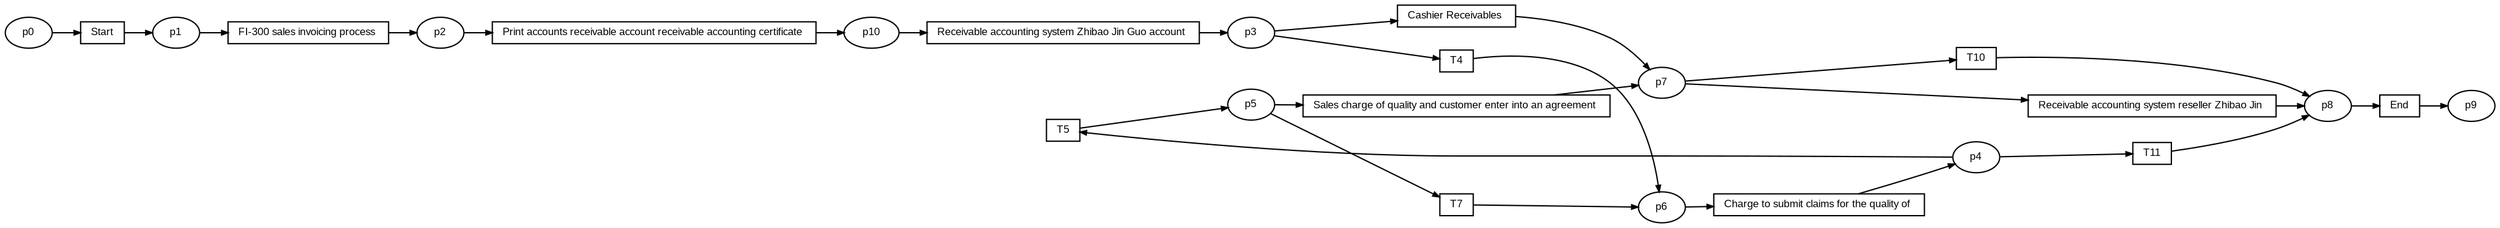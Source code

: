 digraph G {ranksep=".3"; fontsize="8"; remincross=true; margin="0.0,0.0"; fontname="Arial";rankdir="LR"; 
edge [arrowsize="0.5"];
node [height=".2",width=".2",fontname="Arial",fontsize="8"];
t0 [shape="box",label="T5"];
t1 [shape="box",label="T4"];
t2 [shape="box",label="Cashier Receivables "];
t3 [shape="box",label="Print accounts receivable account receivable accounting certificate "];
t4 [shape="box",label="Receivable accounting system Zhibao Jin Guo account "];
t5 [shape="box",label="End"];
t6 [shape="box",label="T11"];
t7 [shape="box",label="T10"];
t8 [shape="box",label="FI-300 sales invoicing process "];
t9 [shape="box",label="Start"];
t10 [shape="box",label="Receivable accounting system reseller Zhibao Jin "];
t11 [shape="box",label="Sales charge of quality and customer enter into an agreement "];
t12 [shape="box",label="T7"];
t13 [shape="box",label="Charge to submit claims for the quality of "];
p0 [shape="oval",label="p3"];
p1 [shape="oval",label="p2"];
p2 [shape="oval",label="p10"];
p3 [shape="oval",label="p1"];
p4 [shape="oval",label="p0"];
p5 [shape="oval",label="p9"];
p6 [shape="oval",label="p8"];
p7 [shape="oval",label="p7"];
p8 [shape="oval",label="p6"];
p9 [shape="oval",label="p5"];
p10 [shape="oval",label="p4"];
t13 -> p10[label=""];
p2 -> t4[label=""];
t12 -> p8[label=""];
p3 -> t8[label=""];
p7 -> t10[label=""];
t11 -> p7[label=""];
p1 -> t3[label=""];
p6 -> t5[label=""];
t10 -> p6[label=""];
t9 -> p3[label=""];
t2 -> p7[label=""];
t1 -> p8[label=""];
t0 -> p9[label=""];
t4 -> p0[label=""];
p8 -> t13[label=""];
p9 -> t12[label=""];
p4 -> t9[label=""];
t8 -> p1[label=""];
p7 -> t7[label=""];
p9 -> t11[label=""];
p0 -> t2[label=""];
t3 -> p2[label=""];
p0 -> t1[label=""];
t7 -> p6[label=""];
p10 -> t6[label=""];
t6 -> p6[label=""];
t5 -> p5[label=""];
p10 -> t0[label=""];
}
